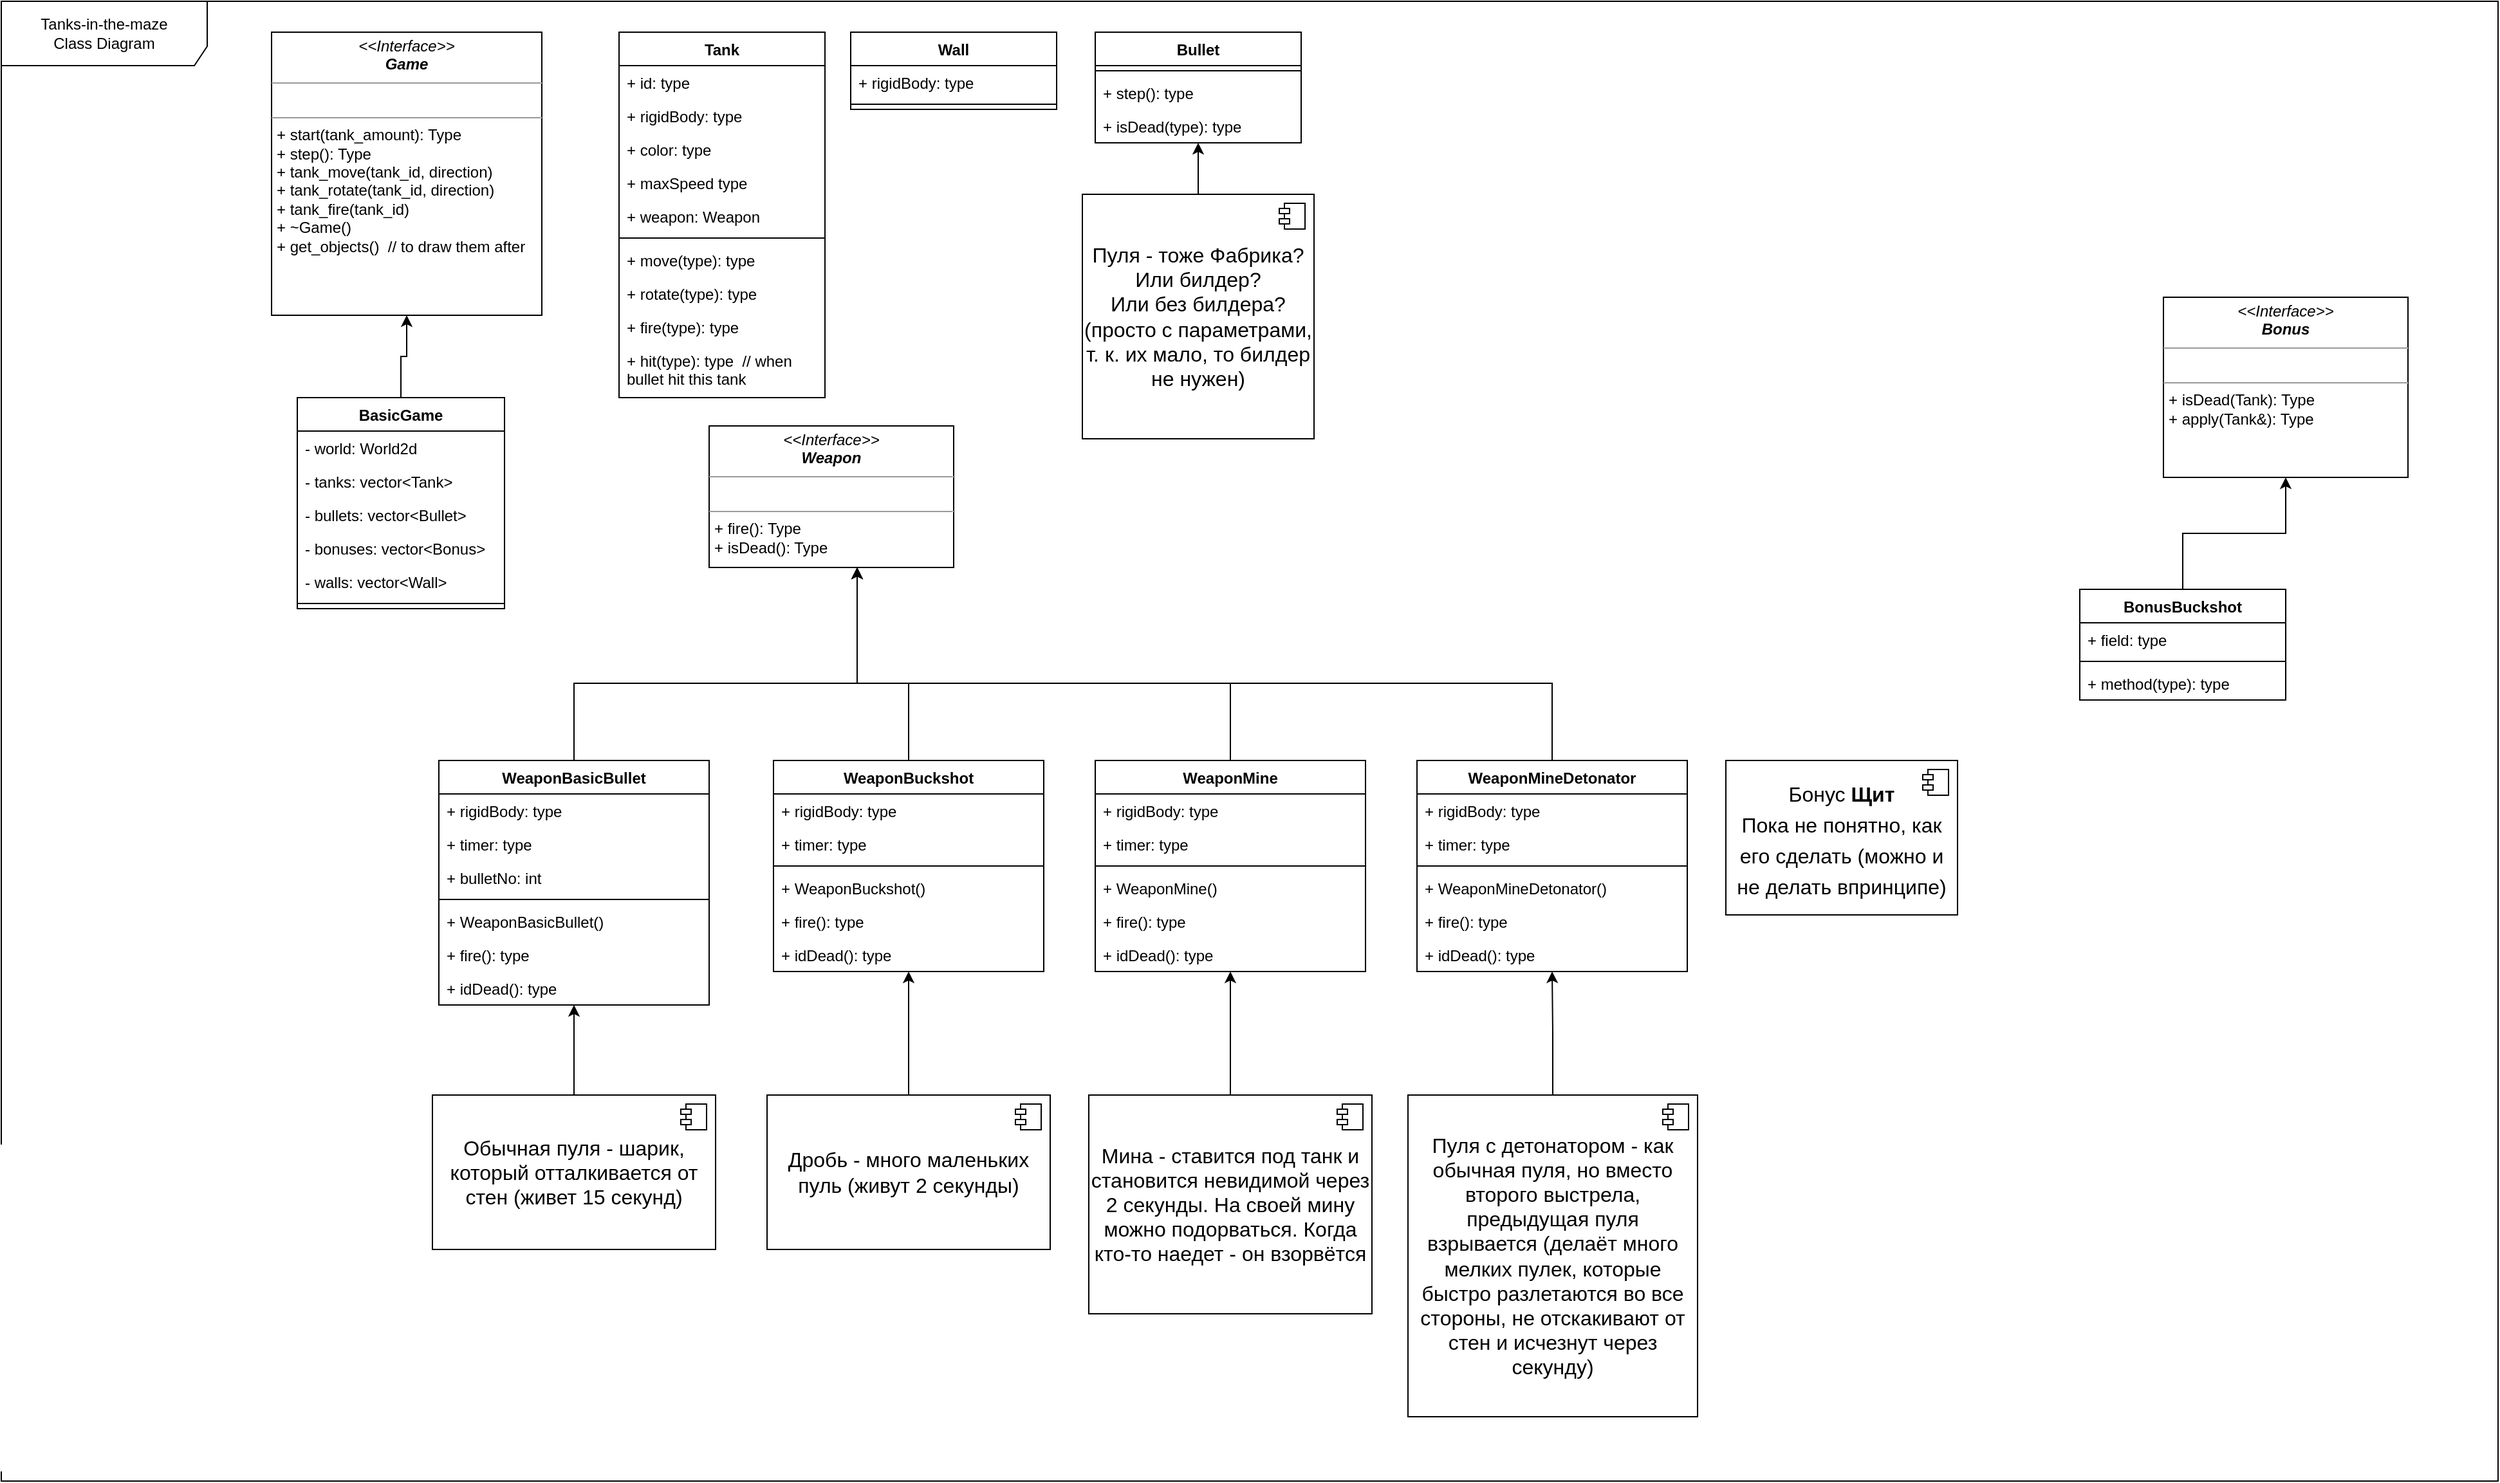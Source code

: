 <mxfile version="12.3.2" type="device" pages="3"><diagram id="1J9hhFjoJit7JN7r4Mlr" name="Definitinon"><mxGraphModel dx="2200" dy="816" grid="1" gridSize="10" guides="1" tooltips="1" connect="1" arrows="1" fold="1" page="1" pageScale="1" pageWidth="850" pageHeight="1100" math="0" shadow="0"><root><mxCell id="0"/><mxCell id="1" parent="0"/><mxCell id="RIbfncXl71I--QdeX6Fr-1" value="Tanks-in-the-maze&lt;br&gt;Class Diagram" style="shape=umlFrame;whiteSpace=wrap;html=1;width=160;height=50;" parent="1" vertex="1"><mxGeometry x="-10" y="50" width="1940" height="1150" as="geometry"/></mxCell><mxCell id="RIbfncXl71I--QdeX6Fr-8" style="edgeStyle=orthogonalEdgeStyle;rounded=0;orthogonalLoop=1;jettySize=auto;html=1;" parent="1" source="RIbfncXl71I--QdeX6Fr-3" target="RIbfncXl71I--QdeX6Fr-7" edge="1"><mxGeometry relative="1" as="geometry"/></mxCell><mxCell id="RIbfncXl71I--QdeX6Fr-3" value="BasicGame" style="swimlane;fontStyle=1;align=center;verticalAlign=top;childLayout=stackLayout;horizontal=1;startSize=26;horizontalStack=0;resizeParent=1;resizeParentMax=0;resizeLast=0;collapsible=1;marginBottom=0;" parent="1" vertex="1"><mxGeometry x="220" y="358" width="161" height="164" as="geometry"/></mxCell><mxCell id="RIbfncXl71I--QdeX6Fr-4" value="- world: World2d" style="text;strokeColor=none;fillColor=none;align=left;verticalAlign=top;spacingLeft=4;spacingRight=4;overflow=hidden;rotatable=0;points=[[0,0.5],[1,0.5]];portConstraint=eastwest;" parent="RIbfncXl71I--QdeX6Fr-3" vertex="1"><mxGeometry y="26" width="161" height="26" as="geometry"/></mxCell><mxCell id="RIbfncXl71I--QdeX6Fr-20" value="- tanks: vector&lt;Tank&gt;" style="text;strokeColor=none;fillColor=none;align=left;verticalAlign=top;spacingLeft=4;spacingRight=4;overflow=hidden;rotatable=0;points=[[0,0.5],[1,0.5]];portConstraint=eastwest;" parent="RIbfncXl71I--QdeX6Fr-3" vertex="1"><mxGeometry y="52" width="161" height="26" as="geometry"/></mxCell><mxCell id="RIbfncXl71I--QdeX6Fr-21" value="- bullets: vector&lt;Bullet&gt;" style="text;strokeColor=none;fillColor=none;align=left;verticalAlign=top;spacingLeft=4;spacingRight=4;overflow=hidden;rotatable=0;points=[[0,0.5],[1,0.5]];portConstraint=eastwest;" parent="RIbfncXl71I--QdeX6Fr-3" vertex="1"><mxGeometry y="78" width="161" height="26" as="geometry"/></mxCell><mxCell id="RIbfncXl71I--QdeX6Fr-22" value="- bonuses: vector&lt;Bonus&gt;" style="text;strokeColor=none;fillColor=none;align=left;verticalAlign=top;spacingLeft=4;spacingRight=4;overflow=hidden;rotatable=0;points=[[0,0.5],[1,0.5]];portConstraint=eastwest;" parent="RIbfncXl71I--QdeX6Fr-3" vertex="1"><mxGeometry y="104" width="161" height="26" as="geometry"/></mxCell><mxCell id="RIbfncXl71I--QdeX6Fr-24" value="- walls: vector&lt;Wall&gt;" style="text;strokeColor=none;fillColor=none;align=left;verticalAlign=top;spacingLeft=4;spacingRight=4;overflow=hidden;rotatable=0;points=[[0,0.5],[1,0.5]];portConstraint=eastwest;" parent="RIbfncXl71I--QdeX6Fr-3" vertex="1"><mxGeometry y="130" width="161" height="26" as="geometry"/></mxCell><mxCell id="RIbfncXl71I--QdeX6Fr-5" value="" style="line;strokeWidth=1;fillColor=none;align=left;verticalAlign=middle;spacingTop=-1;spacingLeft=3;spacingRight=3;rotatable=0;labelPosition=right;points=[];portConstraint=eastwest;" parent="RIbfncXl71I--QdeX6Fr-3" vertex="1"><mxGeometry y="156" width="161" height="8" as="geometry"/></mxCell><mxCell id="RIbfncXl71I--QdeX6Fr-7" value="&lt;p style=&quot;margin: 0px ; margin-top: 4px ; text-align: center&quot;&gt;&lt;i&gt;&amp;lt;&amp;lt;Interface&amp;gt;&amp;gt;&lt;/i&gt;&lt;br&gt;&lt;b&gt;&lt;i&gt;Game&lt;/i&gt;&lt;/b&gt;&lt;/p&gt;&lt;hr size=&quot;1&quot;&gt;&lt;p style=&quot;margin: 0px ; margin-left: 4px&quot;&gt;&lt;br&gt;&lt;/p&gt;&lt;hr size=&quot;1&quot;&gt;&lt;p style=&quot;margin: 0px ; margin-left: 4px&quot;&gt;+ start(tank_amount): Type&lt;br&gt;+ step(): Type&lt;/p&gt;&lt;p style=&quot;margin: 0px ; margin-left: 4px&quot;&gt;+ tank_move(tank_id, direction)&lt;br&gt;+ tank_rotate(tank_id, direction)&lt;br&gt;+ tank_fire(tank_id)&lt;br&gt;+ ~Game()&lt;br&gt;+ get_objects()&amp;nbsp; // to draw them after&lt;/p&gt;" style="verticalAlign=top;align=left;overflow=fill;fontSize=12;fontFamily=Helvetica;html=1;" parent="1" vertex="1"><mxGeometry x="200" y="74" width="210" height="220" as="geometry"/></mxCell><mxCell id="RIbfncXl71I--QdeX6Fr-26" value="Tank" style="swimlane;fontStyle=1;align=center;verticalAlign=top;childLayout=stackLayout;horizontal=1;startSize=26;horizontalStack=0;resizeParent=1;resizeParentMax=0;resizeLast=0;collapsible=1;marginBottom=0;" parent="1" vertex="1"><mxGeometry x="470" y="74" width="160" height="284" as="geometry"/></mxCell><mxCell id="RIbfncXl71I--QdeX6Fr-27" value="+ id: type" style="text;strokeColor=none;fillColor=none;align=left;verticalAlign=top;spacingLeft=4;spacingRight=4;overflow=hidden;rotatable=0;points=[[0,0.5],[1,0.5]];portConstraint=eastwest;" parent="RIbfncXl71I--QdeX6Fr-26" vertex="1"><mxGeometry y="26" width="160" height="26" as="geometry"/></mxCell><mxCell id="RIbfncXl71I--QdeX6Fr-30" value="+ rigidBody: type" style="text;strokeColor=none;fillColor=none;align=left;verticalAlign=top;spacingLeft=4;spacingRight=4;overflow=hidden;rotatable=0;points=[[0,0.5],[1,0.5]];portConstraint=eastwest;" parent="RIbfncXl71I--QdeX6Fr-26" vertex="1"><mxGeometry y="52" width="160" height="26" as="geometry"/></mxCell><mxCell id="RIbfncXl71I--QdeX6Fr-31" value="+ color: type" style="text;strokeColor=none;fillColor=none;align=left;verticalAlign=top;spacingLeft=4;spacingRight=4;overflow=hidden;rotatable=0;points=[[0,0.5],[1,0.5]];portConstraint=eastwest;" parent="RIbfncXl71I--QdeX6Fr-26" vertex="1"><mxGeometry y="78" width="160" height="26" as="geometry"/></mxCell><mxCell id="RIbfncXl71I--QdeX6Fr-32" value="+ maxSpeed type" style="text;strokeColor=none;fillColor=none;align=left;verticalAlign=top;spacingLeft=4;spacingRight=4;overflow=hidden;rotatable=0;points=[[0,0.5],[1,0.5]];portConstraint=eastwest;" parent="RIbfncXl71I--QdeX6Fr-26" vertex="1"><mxGeometry y="104" width="160" height="26" as="geometry"/></mxCell><mxCell id="RIbfncXl71I--QdeX6Fr-33" value="+ weapon: Weapon" style="text;strokeColor=none;fillColor=none;align=left;verticalAlign=top;spacingLeft=4;spacingRight=4;overflow=hidden;rotatable=0;points=[[0,0.5],[1,0.5]];portConstraint=eastwest;" parent="RIbfncXl71I--QdeX6Fr-26" vertex="1"><mxGeometry y="130" width="160" height="26" as="geometry"/></mxCell><mxCell id="RIbfncXl71I--QdeX6Fr-28" value="" style="line;strokeWidth=1;fillColor=none;align=left;verticalAlign=middle;spacingTop=-1;spacingLeft=3;spacingRight=3;rotatable=0;labelPosition=right;points=[];portConstraint=eastwest;" parent="RIbfncXl71I--QdeX6Fr-26" vertex="1"><mxGeometry y="156" width="160" height="8" as="geometry"/></mxCell><mxCell id="RIbfncXl71I--QdeX6Fr-29" value="+ move(type): type" style="text;strokeColor=none;fillColor=none;align=left;verticalAlign=top;spacingLeft=4;spacingRight=4;overflow=hidden;rotatable=0;points=[[0,0.5],[1,0.5]];portConstraint=eastwest;" parent="RIbfncXl71I--QdeX6Fr-26" vertex="1"><mxGeometry y="164" width="160" height="26" as="geometry"/></mxCell><mxCell id="RIbfncXl71I--QdeX6Fr-35" value="+ rotate(type): type" style="text;strokeColor=none;fillColor=none;align=left;verticalAlign=top;spacingLeft=4;spacingRight=4;overflow=hidden;rotatable=0;points=[[0,0.5],[1,0.5]];portConstraint=eastwest;" parent="RIbfncXl71I--QdeX6Fr-26" vertex="1"><mxGeometry y="190" width="160" height="26" as="geometry"/></mxCell><mxCell id="RIbfncXl71I--QdeX6Fr-36" value="+ fire(type): type" style="text;strokeColor=none;fillColor=none;align=left;verticalAlign=top;spacingLeft=4;spacingRight=4;overflow=hidden;rotatable=0;points=[[0,0.5],[1,0.5]];portConstraint=eastwest;" parent="RIbfncXl71I--QdeX6Fr-26" vertex="1"><mxGeometry y="216" width="160" height="26" as="geometry"/></mxCell><mxCell id="RIbfncXl71I--QdeX6Fr-38" value="+ hit(type): type  // when bullet hit this tank" style="text;strokeColor=none;fillColor=none;align=left;verticalAlign=top;spacingLeft=4;spacingRight=4;overflow=hidden;rotatable=0;points=[[0,0.5],[1,0.5]];portConstraint=eastwest;whiteSpace=wrap;" parent="RIbfncXl71I--QdeX6Fr-26" vertex="1"><mxGeometry y="242" width="160" height="42" as="geometry"/></mxCell><mxCell id="RIbfncXl71I--QdeX6Fr-43" value="Wall" style="swimlane;fontStyle=1;align=center;verticalAlign=top;childLayout=stackLayout;horizontal=1;startSize=26;horizontalStack=0;resizeParent=1;resizeParentMax=0;resizeLast=0;collapsible=1;marginBottom=0;" parent="1" vertex="1"><mxGeometry x="650" y="74" width="160" height="60" as="geometry"/></mxCell><mxCell id="RIbfncXl71I--QdeX6Fr-44" value="+ rigidBody: type" style="text;strokeColor=none;fillColor=none;align=left;verticalAlign=top;spacingLeft=4;spacingRight=4;overflow=hidden;rotatable=0;points=[[0,0.5],[1,0.5]];portConstraint=eastwest;" parent="RIbfncXl71I--QdeX6Fr-43" vertex="1"><mxGeometry y="26" width="160" height="26" as="geometry"/></mxCell><mxCell id="RIbfncXl71I--QdeX6Fr-45" value="" style="line;strokeWidth=1;fillColor=none;align=left;verticalAlign=middle;spacingTop=-1;spacingLeft=3;spacingRight=3;rotatable=0;labelPosition=right;points=[];portConstraint=eastwest;" parent="RIbfncXl71I--QdeX6Fr-43" vertex="1"><mxGeometry y="52" width="160" height="8" as="geometry"/></mxCell><mxCell id="RIbfncXl71I--QdeX6Fr-47" value="Bullet" style="swimlane;fontStyle=1;align=center;verticalAlign=top;childLayout=stackLayout;horizontal=1;startSize=26;horizontalStack=0;resizeParent=1;resizeParentMax=0;resizeLast=0;collapsible=1;marginBottom=0;" parent="1" vertex="1"><mxGeometry x="840" y="74" width="160" height="86" as="geometry"/></mxCell><mxCell id="RIbfncXl71I--QdeX6Fr-49" value="" style="line;strokeWidth=1;fillColor=none;align=left;verticalAlign=middle;spacingTop=-1;spacingLeft=3;spacingRight=3;rotatable=0;labelPosition=right;points=[];portConstraint=eastwest;" parent="RIbfncXl71I--QdeX6Fr-47" vertex="1"><mxGeometry y="26" width="160" height="8" as="geometry"/></mxCell><mxCell id="RIbfncXl71I--QdeX6Fr-50" value="+ step(): type" style="text;strokeColor=none;fillColor=none;align=left;verticalAlign=top;spacingLeft=4;spacingRight=4;overflow=hidden;rotatable=0;points=[[0,0.5],[1,0.5]];portConstraint=eastwest;" parent="RIbfncXl71I--QdeX6Fr-47" vertex="1"><mxGeometry y="34" width="160" height="26" as="geometry"/></mxCell><mxCell id="rfQ2F2e_7uLyskWOYcTK-36" value="+ isDead(type): type" style="text;strokeColor=none;fillColor=none;align=left;verticalAlign=top;spacingLeft=4;spacingRight=4;overflow=hidden;rotatable=0;points=[[0,0.5],[1,0.5]];portConstraint=eastwest;" parent="RIbfncXl71I--QdeX6Fr-47" vertex="1"><mxGeometry y="60" width="160" height="26" as="geometry"/></mxCell><mxCell id="RIbfncXl71I--QdeX6Fr-51" value="&lt;p style=&quot;margin: 0px ; margin-top: 4px ; text-align: center&quot;&gt;&lt;i&gt;&amp;lt;&amp;lt;Interface&amp;gt;&amp;gt;&lt;/i&gt;&lt;br&gt;&lt;b&gt;&lt;i&gt;Weapon&lt;/i&gt;&lt;/b&gt;&lt;/p&gt;&lt;hr size=&quot;1&quot;&gt;&lt;p style=&quot;margin: 0px ; margin-left: 4px&quot;&gt;&lt;br&gt;&lt;/p&gt;&lt;hr size=&quot;1&quot;&gt;&lt;p style=&quot;margin: 0px ; margin-left: 4px&quot;&gt;+ fire(): Type&lt;br&gt;+ isDead(): Type&lt;br&gt;&lt;br&gt;&lt;/p&gt;" style="verticalAlign=top;align=left;overflow=fill;fontSize=12;fontFamily=Helvetica;html=1;" parent="1" vertex="1"><mxGeometry x="540" y="380" width="190" height="110" as="geometry"/></mxCell><mxCell id="RIbfncXl71I--QdeX6Fr-56" style="edgeStyle=orthogonalEdgeStyle;rounded=0;orthogonalLoop=1;jettySize=auto;html=1;" parent="1" source="RIbfncXl71I--QdeX6Fr-52" target="RIbfncXl71I--QdeX6Fr-51" edge="1"><mxGeometry relative="1" as="geometry"><Array as="points"><mxPoint x="435" y="580"/><mxPoint x="655" y="580"/></Array></mxGeometry></mxCell><mxCell id="RIbfncXl71I--QdeX6Fr-52" value="WeaponBasicBullet" style="swimlane;fontStyle=1;align=center;verticalAlign=top;childLayout=stackLayout;horizontal=1;startSize=26;horizontalStack=0;resizeParent=1;resizeParentMax=0;resizeLast=0;collapsible=1;marginBottom=0;" parent="1" vertex="1"><mxGeometry x="330" y="640" width="210" height="190" as="geometry"><mxRectangle x="330" y="640" width="140" height="26" as="alternateBounds"/></mxGeometry></mxCell><mxCell id="RIbfncXl71I--QdeX6Fr-53" value="+ rigidBody: type" style="text;strokeColor=none;fillColor=none;align=left;verticalAlign=top;spacingLeft=4;spacingRight=4;overflow=hidden;rotatable=0;points=[[0,0.5],[1,0.5]];portConstraint=eastwest;" parent="RIbfncXl71I--QdeX6Fr-52" vertex="1"><mxGeometry y="26" width="210" height="26" as="geometry"/></mxCell><mxCell id="RIbfncXl71I--QdeX6Fr-58" value="+ timer: type" style="text;strokeColor=none;fillColor=none;align=left;verticalAlign=top;spacingLeft=4;spacingRight=4;overflow=hidden;rotatable=0;points=[[0,0.5],[1,0.5]];portConstraint=eastwest;" parent="RIbfncXl71I--QdeX6Fr-52" vertex="1"><mxGeometry y="52" width="210" height="26" as="geometry"/></mxCell><mxCell id="rfQ2F2e_7uLyskWOYcTK-35" value="+ bulletNo: int" style="text;strokeColor=none;fillColor=none;align=left;verticalAlign=top;spacingLeft=4;spacingRight=4;overflow=hidden;rotatable=0;points=[[0,0.5],[1,0.5]];portConstraint=eastwest;" parent="RIbfncXl71I--QdeX6Fr-52" vertex="1"><mxGeometry y="78" width="210" height="26" as="geometry"/></mxCell><mxCell id="RIbfncXl71I--QdeX6Fr-54" value="" style="line;strokeWidth=1;fillColor=none;align=left;verticalAlign=middle;spacingTop=-1;spacingLeft=3;spacingRight=3;rotatable=0;labelPosition=right;points=[];portConstraint=eastwest;" parent="RIbfncXl71I--QdeX6Fr-52" vertex="1"><mxGeometry y="104" width="210" height="8" as="geometry"/></mxCell><mxCell id="RIbfncXl71I--QdeX6Fr-55" value="+ WeaponBasicBullet()" style="text;strokeColor=none;fillColor=none;align=left;verticalAlign=top;spacingLeft=4;spacingRight=4;overflow=hidden;rotatable=0;points=[[0,0.5],[1,0.5]];portConstraint=eastwest;" parent="RIbfncXl71I--QdeX6Fr-52" vertex="1"><mxGeometry y="112" width="210" height="26" as="geometry"/></mxCell><mxCell id="RIbfncXl71I--QdeX6Fr-59" value="+ fire(): type" style="text;strokeColor=none;fillColor=none;align=left;verticalAlign=top;spacingLeft=4;spacingRight=4;overflow=hidden;rotatable=0;points=[[0,0.5],[1,0.5]];portConstraint=eastwest;" parent="RIbfncXl71I--QdeX6Fr-52" vertex="1"><mxGeometry y="138" width="210" height="26" as="geometry"/></mxCell><mxCell id="RIbfncXl71I--QdeX6Fr-57" value="+ idDead(): type" style="text;strokeColor=none;fillColor=none;align=left;verticalAlign=top;spacingLeft=4;spacingRight=4;overflow=hidden;rotatable=0;points=[[0,0.5],[1,0.5]];portConstraint=eastwest;" parent="RIbfncXl71I--QdeX6Fr-52" vertex="1"><mxGeometry y="164" width="210" height="26" as="geometry"/></mxCell><mxCell id="rfQ2F2e_7uLyskWOYcTK-31" style="edgeStyle=orthogonalEdgeStyle;rounded=0;orthogonalLoop=1;jettySize=auto;html=1;entryX=0.5;entryY=1;entryDx=0;entryDy=0;" parent="1" source="rfQ2F2e_7uLyskWOYcTK-1" target="rfQ2F2e_7uLyskWOYcTK-5" edge="1"><mxGeometry relative="1" as="geometry"/></mxCell><mxCell id="rfQ2F2e_7uLyskWOYcTK-1" value="BonusBuckshot" style="swimlane;fontStyle=1;align=center;verticalAlign=top;childLayout=stackLayout;horizontal=1;startSize=26;horizontalStack=0;resizeParent=1;resizeParentMax=0;resizeLast=0;collapsible=1;marginBottom=0;" parent="1" vertex="1"><mxGeometry x="1605" y="507" width="160" height="86" as="geometry"/></mxCell><mxCell id="rfQ2F2e_7uLyskWOYcTK-2" value="+ field: type" style="text;strokeColor=none;fillColor=none;align=left;verticalAlign=top;spacingLeft=4;spacingRight=4;overflow=hidden;rotatable=0;points=[[0,0.5],[1,0.5]];portConstraint=eastwest;" parent="rfQ2F2e_7uLyskWOYcTK-1" vertex="1"><mxGeometry y="26" width="160" height="26" as="geometry"/></mxCell><mxCell id="rfQ2F2e_7uLyskWOYcTK-3" value="" style="line;strokeWidth=1;fillColor=none;align=left;verticalAlign=middle;spacingTop=-1;spacingLeft=3;spacingRight=3;rotatable=0;labelPosition=right;points=[];portConstraint=eastwest;" parent="rfQ2F2e_7uLyskWOYcTK-1" vertex="1"><mxGeometry y="52" width="160" height="8" as="geometry"/></mxCell><mxCell id="rfQ2F2e_7uLyskWOYcTK-4" value="+ method(type): type" style="text;strokeColor=none;fillColor=none;align=left;verticalAlign=top;spacingLeft=4;spacingRight=4;overflow=hidden;rotatable=0;points=[[0,0.5],[1,0.5]];portConstraint=eastwest;" parent="rfQ2F2e_7uLyskWOYcTK-1" vertex="1"><mxGeometry y="60" width="160" height="26" as="geometry"/></mxCell><mxCell id="rfQ2F2e_7uLyskWOYcTK-5" value="&lt;p style=&quot;margin: 0px ; margin-top: 4px ; text-align: center&quot;&gt;&lt;i&gt;&amp;lt;&amp;lt;Interface&amp;gt;&amp;gt;&lt;/i&gt;&lt;br&gt;&lt;b&gt;&lt;i&gt;Bonus&lt;/i&gt;&lt;/b&gt;&lt;/p&gt;&lt;hr size=&quot;1&quot;&gt;&lt;p style=&quot;margin: 0px ; margin-left: 4px&quot;&gt;&lt;br&gt;&lt;/p&gt;&lt;hr size=&quot;1&quot;&gt;&lt;p style=&quot;margin: 0px ; margin-left: 4px&quot;&gt;+ isDead(Tank): Type&lt;br&gt;+ apply(Tank&amp;amp;): Type&lt;/p&gt;" style="verticalAlign=top;align=left;overflow=fill;fontSize=12;fontFamily=Helvetica;html=1;" parent="1" vertex="1"><mxGeometry x="1670" y="280" width="190" height="140" as="geometry"/></mxCell><mxCell id="rfQ2F2e_7uLyskWOYcTK-14" style="edgeStyle=orthogonalEdgeStyle;rounded=0;orthogonalLoop=1;jettySize=auto;html=1;" parent="1" source="rfQ2F2e_7uLyskWOYcTK-7" target="RIbfncXl71I--QdeX6Fr-51" edge="1"><mxGeometry relative="1" as="geometry"><Array as="points"><mxPoint x="695" y="580"/><mxPoint x="655" y="580"/></Array></mxGeometry></mxCell><mxCell id="rfQ2F2e_7uLyskWOYcTK-7" value="WeaponBuckshot" style="swimlane;fontStyle=1;align=center;verticalAlign=top;childLayout=stackLayout;horizontal=1;startSize=26;horizontalStack=0;resizeParent=1;resizeParentMax=0;resizeLast=0;collapsible=1;marginBottom=0;" parent="1" vertex="1"><mxGeometry x="590" y="640" width="210" height="164" as="geometry"/></mxCell><mxCell id="rfQ2F2e_7uLyskWOYcTK-8" value="+ rigidBody: type" style="text;strokeColor=none;fillColor=none;align=left;verticalAlign=top;spacingLeft=4;spacingRight=4;overflow=hidden;rotatable=0;points=[[0,0.5],[1,0.5]];portConstraint=eastwest;" parent="rfQ2F2e_7uLyskWOYcTK-7" vertex="1"><mxGeometry y="26" width="210" height="26" as="geometry"/></mxCell><mxCell id="rfQ2F2e_7uLyskWOYcTK-9" value="+ timer: type" style="text;strokeColor=none;fillColor=none;align=left;verticalAlign=top;spacingLeft=4;spacingRight=4;overflow=hidden;rotatable=0;points=[[0,0.5],[1,0.5]];portConstraint=eastwest;" parent="rfQ2F2e_7uLyskWOYcTK-7" vertex="1"><mxGeometry y="52" width="210" height="26" as="geometry"/></mxCell><mxCell id="rfQ2F2e_7uLyskWOYcTK-10" value="" style="line;strokeWidth=1;fillColor=none;align=left;verticalAlign=middle;spacingTop=-1;spacingLeft=3;spacingRight=3;rotatable=0;labelPosition=right;points=[];portConstraint=eastwest;" parent="rfQ2F2e_7uLyskWOYcTK-7" vertex="1"><mxGeometry y="78" width="210" height="8" as="geometry"/></mxCell><mxCell id="rfQ2F2e_7uLyskWOYcTK-11" value="+ WeaponBuckshot()" style="text;strokeColor=none;fillColor=none;align=left;verticalAlign=top;spacingLeft=4;spacingRight=4;overflow=hidden;rotatable=0;points=[[0,0.5],[1,0.5]];portConstraint=eastwest;" parent="rfQ2F2e_7uLyskWOYcTK-7" vertex="1"><mxGeometry y="86" width="210" height="26" as="geometry"/></mxCell><mxCell id="rfQ2F2e_7uLyskWOYcTK-12" value="+ fire(): type" style="text;strokeColor=none;fillColor=none;align=left;verticalAlign=top;spacingLeft=4;spacingRight=4;overflow=hidden;rotatable=0;points=[[0,0.5],[1,0.5]];portConstraint=eastwest;" parent="rfQ2F2e_7uLyskWOYcTK-7" vertex="1"><mxGeometry y="112" width="210" height="26" as="geometry"/></mxCell><mxCell id="rfQ2F2e_7uLyskWOYcTK-13" value="+ idDead(): type" style="text;strokeColor=none;fillColor=none;align=left;verticalAlign=top;spacingLeft=4;spacingRight=4;overflow=hidden;rotatable=0;points=[[0,0.5],[1,0.5]];portConstraint=eastwest;" parent="rfQ2F2e_7uLyskWOYcTK-7" vertex="1"><mxGeometry y="138" width="210" height="26" as="geometry"/></mxCell><mxCell id="rfQ2F2e_7uLyskWOYcTK-33" style="edgeStyle=orthogonalEdgeStyle;rounded=0;orthogonalLoop=1;jettySize=auto;html=1;" parent="1" source="rfQ2F2e_7uLyskWOYcTK-15" target="RIbfncXl71I--QdeX6Fr-51" edge="1"><mxGeometry relative="1" as="geometry"><Array as="points"><mxPoint x="945" y="580"/><mxPoint x="655" y="580"/></Array></mxGeometry></mxCell><mxCell id="rfQ2F2e_7uLyskWOYcTK-15" value="WeaponMine" style="swimlane;fontStyle=1;align=center;verticalAlign=top;childLayout=stackLayout;horizontal=1;startSize=26;horizontalStack=0;resizeParent=1;resizeParentMax=0;resizeLast=0;collapsible=1;marginBottom=0;" parent="1" vertex="1"><mxGeometry x="840" y="640" width="210" height="164" as="geometry"/></mxCell><mxCell id="rfQ2F2e_7uLyskWOYcTK-16" value="+ rigidBody: type" style="text;strokeColor=none;fillColor=none;align=left;verticalAlign=top;spacingLeft=4;spacingRight=4;overflow=hidden;rotatable=0;points=[[0,0.5],[1,0.5]];portConstraint=eastwest;" parent="rfQ2F2e_7uLyskWOYcTK-15" vertex="1"><mxGeometry y="26" width="210" height="26" as="geometry"/></mxCell><mxCell id="rfQ2F2e_7uLyskWOYcTK-17" value="+ timer: type" style="text;strokeColor=none;fillColor=none;align=left;verticalAlign=top;spacingLeft=4;spacingRight=4;overflow=hidden;rotatable=0;points=[[0,0.5],[1,0.5]];portConstraint=eastwest;" parent="rfQ2F2e_7uLyskWOYcTK-15" vertex="1"><mxGeometry y="52" width="210" height="26" as="geometry"/></mxCell><mxCell id="rfQ2F2e_7uLyskWOYcTK-18" value="" style="line;strokeWidth=1;fillColor=none;align=left;verticalAlign=middle;spacingTop=-1;spacingLeft=3;spacingRight=3;rotatable=0;labelPosition=right;points=[];portConstraint=eastwest;" parent="rfQ2F2e_7uLyskWOYcTK-15" vertex="1"><mxGeometry y="78" width="210" height="8" as="geometry"/></mxCell><mxCell id="rfQ2F2e_7uLyskWOYcTK-19" value="+ WeaponMine()" style="text;strokeColor=none;fillColor=none;align=left;verticalAlign=top;spacingLeft=4;spacingRight=4;overflow=hidden;rotatable=0;points=[[0,0.5],[1,0.5]];portConstraint=eastwest;" parent="rfQ2F2e_7uLyskWOYcTK-15" vertex="1"><mxGeometry y="86" width="210" height="26" as="geometry"/></mxCell><mxCell id="rfQ2F2e_7uLyskWOYcTK-20" value="+ fire(): type" style="text;strokeColor=none;fillColor=none;align=left;verticalAlign=top;spacingLeft=4;spacingRight=4;overflow=hidden;rotatable=0;points=[[0,0.5],[1,0.5]];portConstraint=eastwest;" parent="rfQ2F2e_7uLyskWOYcTK-15" vertex="1"><mxGeometry y="112" width="210" height="26" as="geometry"/></mxCell><mxCell id="rfQ2F2e_7uLyskWOYcTK-21" value="+ idDead(): type" style="text;strokeColor=none;fillColor=none;align=left;verticalAlign=top;spacingLeft=4;spacingRight=4;overflow=hidden;rotatable=0;points=[[0,0.5],[1,0.5]];portConstraint=eastwest;" parent="rfQ2F2e_7uLyskWOYcTK-15" vertex="1"><mxGeometry y="138" width="210" height="26" as="geometry"/></mxCell><mxCell id="rfQ2F2e_7uLyskWOYcTK-32" style="edgeStyle=orthogonalEdgeStyle;rounded=0;orthogonalLoop=1;jettySize=auto;html=1;" parent="1" source="rfQ2F2e_7uLyskWOYcTK-23" target="RIbfncXl71I--QdeX6Fr-51" edge="1"><mxGeometry relative="1" as="geometry"><Array as="points"><mxPoint x="1195" y="580"/><mxPoint x="655" y="580"/></Array></mxGeometry></mxCell><mxCell id="rfQ2F2e_7uLyskWOYcTK-23" value="WeaponMineDetonator" style="swimlane;fontStyle=1;align=center;verticalAlign=top;childLayout=stackLayout;horizontal=1;startSize=26;horizontalStack=0;resizeParent=1;resizeParentMax=0;resizeLast=0;collapsible=1;marginBottom=0;" parent="1" vertex="1"><mxGeometry x="1090" y="640" width="210" height="164" as="geometry"/></mxCell><mxCell id="rfQ2F2e_7uLyskWOYcTK-24" value="+ rigidBody: type" style="text;strokeColor=none;fillColor=none;align=left;verticalAlign=top;spacingLeft=4;spacingRight=4;overflow=hidden;rotatable=0;points=[[0,0.5],[1,0.5]];portConstraint=eastwest;" parent="rfQ2F2e_7uLyskWOYcTK-23" vertex="1"><mxGeometry y="26" width="210" height="26" as="geometry"/></mxCell><mxCell id="rfQ2F2e_7uLyskWOYcTK-25" value="+ timer: type" style="text;strokeColor=none;fillColor=none;align=left;verticalAlign=top;spacingLeft=4;spacingRight=4;overflow=hidden;rotatable=0;points=[[0,0.5],[1,0.5]];portConstraint=eastwest;" parent="rfQ2F2e_7uLyskWOYcTK-23" vertex="1"><mxGeometry y="52" width="210" height="26" as="geometry"/></mxCell><mxCell id="rfQ2F2e_7uLyskWOYcTK-26" value="" style="line;strokeWidth=1;fillColor=none;align=left;verticalAlign=middle;spacingTop=-1;spacingLeft=3;spacingRight=3;rotatable=0;labelPosition=right;points=[];portConstraint=eastwest;" parent="rfQ2F2e_7uLyskWOYcTK-23" vertex="1"><mxGeometry y="78" width="210" height="8" as="geometry"/></mxCell><mxCell id="rfQ2F2e_7uLyskWOYcTK-27" value="+ WeaponMineDetonator()" style="text;strokeColor=none;fillColor=none;align=left;verticalAlign=top;spacingLeft=4;spacingRight=4;overflow=hidden;rotatable=0;points=[[0,0.5],[1,0.5]];portConstraint=eastwest;" parent="rfQ2F2e_7uLyskWOYcTK-23" vertex="1"><mxGeometry y="86" width="210" height="26" as="geometry"/></mxCell><mxCell id="rfQ2F2e_7uLyskWOYcTK-28" value="+ fire(): type" style="text;strokeColor=none;fillColor=none;align=left;verticalAlign=top;spacingLeft=4;spacingRight=4;overflow=hidden;rotatable=0;points=[[0,0.5],[1,0.5]];portConstraint=eastwest;" parent="rfQ2F2e_7uLyskWOYcTK-23" vertex="1"><mxGeometry y="112" width="210" height="26" as="geometry"/></mxCell><mxCell id="rfQ2F2e_7uLyskWOYcTK-29" value="+ idDead(): type" style="text;strokeColor=none;fillColor=none;align=left;verticalAlign=top;spacingLeft=4;spacingRight=4;overflow=hidden;rotatable=0;points=[[0,0.5],[1,0.5]];portConstraint=eastwest;" parent="rfQ2F2e_7uLyskWOYcTK-23" vertex="1"><mxGeometry y="138" width="210" height="26" as="geometry"/></mxCell><mxCell id="mldJydkA2tp1Aq7HyhJM-4" style="edgeStyle=orthogonalEdgeStyle;rounded=0;orthogonalLoop=1;jettySize=auto;html=1;fontSize=20;" parent="1" source="mldJydkA2tp1Aq7HyhJM-1" target="RIbfncXl71I--QdeX6Fr-52" edge="1"><mxGeometry relative="1" as="geometry"/></mxCell><mxCell id="mldJydkA2tp1Aq7HyhJM-1" value="Обычная пуля - шарик, который отталкивается от стен (живет 15 секунд)" style="html=1;fontSize=16;whiteSpace=wrap;" parent="1" vertex="1"><mxGeometry x="325" y="900" width="220" height="120" as="geometry"/></mxCell><mxCell id="mldJydkA2tp1Aq7HyhJM-2" value="" style="shape=component;jettyWidth=8;jettyHeight=4;" parent="mldJydkA2tp1Aq7HyhJM-1" vertex="1"><mxGeometry x="1" width="20" height="20" relative="1" as="geometry"><mxPoint x="-27" y="7" as="offset"/></mxGeometry></mxCell><mxCell id="mldJydkA2tp1Aq7HyhJM-7" style="edgeStyle=orthogonalEdgeStyle;rounded=0;orthogonalLoop=1;jettySize=auto;html=1;fontSize=20;" parent="1" source="mldJydkA2tp1Aq7HyhJM-5" target="rfQ2F2e_7uLyskWOYcTK-7" edge="1"><mxGeometry relative="1" as="geometry"/></mxCell><mxCell id="mldJydkA2tp1Aq7HyhJM-5" value="Дробь - много маленьких пуль (живут 2 секунды)" style="html=1;fontSize=16;whiteSpace=wrap;" parent="1" vertex="1"><mxGeometry x="585" y="900" width="220" height="120" as="geometry"/></mxCell><mxCell id="mldJydkA2tp1Aq7HyhJM-6" value="" style="shape=component;jettyWidth=8;jettyHeight=4;" parent="mldJydkA2tp1Aq7HyhJM-5" vertex="1"><mxGeometry x="1" width="20" height="20" relative="1" as="geometry"><mxPoint x="-27" y="7" as="offset"/></mxGeometry></mxCell><mxCell id="mldJydkA2tp1Aq7HyhJM-10" style="edgeStyle=orthogonalEdgeStyle;rounded=0;orthogonalLoop=1;jettySize=auto;html=1;fontSize=16;" parent="1" source="mldJydkA2tp1Aq7HyhJM-8" target="rfQ2F2e_7uLyskWOYcTK-15" edge="1"><mxGeometry relative="1" as="geometry"/></mxCell><mxCell id="mldJydkA2tp1Aq7HyhJM-8" value="Мина - ставится под танк и становится невидимой через 2 секунды. На своей мину можно подорваться. Когда кто-то наедет - он взорвётся" style="html=1;fontSize=16;whiteSpace=wrap;" parent="1" vertex="1"><mxGeometry x="835" y="900" width="220" height="170" as="geometry"/></mxCell><mxCell id="mldJydkA2tp1Aq7HyhJM-9" value="" style="shape=component;jettyWidth=8;jettyHeight=4;" parent="mldJydkA2tp1Aq7HyhJM-8" vertex="1"><mxGeometry x="1" width="20" height="20" relative="1" as="geometry"><mxPoint x="-27" y="7" as="offset"/></mxGeometry></mxCell><mxCell id="mldJydkA2tp1Aq7HyhJM-13" style="edgeStyle=orthogonalEdgeStyle;rounded=0;orthogonalLoop=1;jettySize=auto;html=1;fontSize=16;" parent="1" source="mldJydkA2tp1Aq7HyhJM-11" target="rfQ2F2e_7uLyskWOYcTK-23" edge="1"><mxGeometry relative="1" as="geometry"/></mxCell><mxCell id="mldJydkA2tp1Aq7HyhJM-11" value="Пуля с детонатором - как обычная пуля, но вместо второго выстрела, предыдущая пуля взрывается (делаёт много мелких пулек, которые быстро разлетаются во все стороны, не отскакивают от стен и исчезнут через секунду)" style="html=1;fontSize=16;whiteSpace=wrap;" parent="1" vertex="1"><mxGeometry x="1083" y="900" width="225" height="250" as="geometry"/></mxCell><mxCell id="mldJydkA2tp1Aq7HyhJM-12" value="" style="shape=component;jettyWidth=8;jettyHeight=4;" parent="mldJydkA2tp1Aq7HyhJM-11" vertex="1"><mxGeometry x="1" width="20" height="20" relative="1" as="geometry"><mxPoint x="-27" y="7" as="offset"/></mxGeometry></mxCell><mxCell id="mldJydkA2tp1Aq7HyhJM-16" style="edgeStyle=orthogonalEdgeStyle;rounded=0;orthogonalLoop=1;jettySize=auto;html=1;fontSize=16;" parent="1" source="mldJydkA2tp1Aq7HyhJM-14" target="RIbfncXl71I--QdeX6Fr-47" edge="1"><mxGeometry relative="1" as="geometry"/></mxCell><mxCell id="mldJydkA2tp1Aq7HyhJM-14" value="Пуля - тоже Фабрика?&lt;br&gt;Или билдер?&lt;br&gt;Или без билдера? (просто с параметрами, т. к. их мало, то билдер не нужен)" style="html=1;fontSize=16;whiteSpace=wrap;" parent="1" vertex="1"><mxGeometry x="830" y="200" width="180" height="190" as="geometry"/></mxCell><mxCell id="mldJydkA2tp1Aq7HyhJM-15" value="" style="shape=component;jettyWidth=8;jettyHeight=4;" parent="mldJydkA2tp1Aq7HyhJM-14" vertex="1"><mxGeometry x="1" width="20" height="20" relative="1" as="geometry"><mxPoint x="-27" y="7" as="offset"/></mxGeometry></mxCell><mxCell id="JuoMHHyF9yzf57hyz38Y-1" value="&lt;font style=&quot;font-size: 16px&quot;&gt;Бонус &lt;b&gt;Щит&lt;/b&gt;&lt;br&gt;Пока не понятно, как его сделать (можно и не делать впринципе)&lt;br&gt;&lt;/font&gt;" style="html=1;fontSize=20;whiteSpace=wrap;" parent="1" vertex="1"><mxGeometry x="1330" y="640" width="180" height="120" as="geometry"/></mxCell><mxCell id="JuoMHHyF9yzf57hyz38Y-2" value="" style="shape=component;jettyWidth=8;jettyHeight=4;" parent="JuoMHHyF9yzf57hyz38Y-1" vertex="1"><mxGeometry x="1" width="20" height="20" relative="1" as="geometry"><mxPoint x="-27" y="7" as="offset"/></mxGeometry></mxCell></root></mxGraphModel></diagram><diagram id="sQb-eqS4uZBRN156vETP" name="Relationships"><mxGraphModel dx="1350" dy="816" grid="1" gridSize="10" guides="1" tooltips="1" connect="1" arrows="1" fold="1" page="1" pageScale="1" pageWidth="850" pageHeight="1100" math="0" shadow="0"><root><mxCell id="4izW5UnYUZxCG9OgcxiN-0"/><mxCell id="4izW5UnYUZxCG9OgcxiN-1" parent="4izW5UnYUZxCG9OgcxiN-0"/><mxCell id="4izW5UnYUZxCG9OgcxiN-16" style="edgeStyle=orthogonalEdgeStyle;rounded=0;orthogonalLoop=1;jettySize=auto;html=1;exitX=0.5;exitY=1;exitDx=0;exitDy=0;entryX=0.5;entryY=0;entryDx=0;entryDy=0;fontSize=20;" parent="4izW5UnYUZxCG9OgcxiN-1" source="4izW5UnYUZxCG9OgcxiN-2" target="4izW5UnYUZxCG9OgcxiN-10" edge="1"><mxGeometry relative="1" as="geometry"/></mxCell><mxCell id="4izW5UnYUZxCG9OgcxiN-19" style="edgeStyle=orthogonalEdgeStyle;rounded=0;orthogonalLoop=1;jettySize=auto;html=1;entryX=0.5;entryY=0;entryDx=0;entryDy=0;fontSize=20;" parent="4izW5UnYUZxCG9OgcxiN-1" source="4izW5UnYUZxCG9OgcxiN-2" target="4izW5UnYUZxCG9OgcxiN-3" edge="1"><mxGeometry relative="1" as="geometry"/></mxCell><mxCell id="4izW5UnYUZxCG9OgcxiN-22" style="edgeStyle=orthogonalEdgeStyle;rounded=0;orthogonalLoop=1;jettySize=auto;html=1;entryX=0.5;entryY=0;entryDx=0;entryDy=0;fontSize=20;exitX=0.5;exitY=1;exitDx=0;exitDy=0;" parent="4izW5UnYUZxCG9OgcxiN-1" source="4izW5UnYUZxCG9OgcxiN-2" target="4izW5UnYUZxCG9OgcxiN-7" edge="1"><mxGeometry relative="1" as="geometry"/></mxCell><mxCell id="4izW5UnYUZxCG9OgcxiN-23" style="edgeStyle=orthogonalEdgeStyle;rounded=0;orthogonalLoop=1;jettySize=auto;html=1;entryX=0.5;entryY=0;entryDx=0;entryDy=0;fontSize=20;exitX=0.5;exitY=1;exitDx=0;exitDy=0;" parent="4izW5UnYUZxCG9OgcxiN-1" source="4izW5UnYUZxCG9OgcxiN-2" target="4izW5UnYUZxCG9OgcxiN-5" edge="1"><mxGeometry relative="1" as="geometry"/></mxCell><mxCell id="4izW5UnYUZxCG9OgcxiN-2" value="Game" style="html=1;fontSize=20;" parent="4izW5UnYUZxCG9OgcxiN-1" vertex="1"><mxGeometry x="340" y="80" width="110" height="50" as="geometry"/></mxCell><mxCell id="4izW5UnYUZxCG9OgcxiN-25" style="edgeStyle=orthogonalEdgeStyle;rounded=0;orthogonalLoop=1;jettySize=auto;html=1;fontSize=20;" parent="4izW5UnYUZxCG9OgcxiN-1" source="4izW5UnYUZxCG9OgcxiN-3" target="4izW5UnYUZxCG9OgcxiN-6" edge="1"><mxGeometry relative="1" as="geometry"/></mxCell><mxCell id="4izW5UnYUZxCG9OgcxiN-3" value="Tank" style="html=1;fontSize=20;" parent="4izW5UnYUZxCG9OgcxiN-1" vertex="1"><mxGeometry x="230" y="200" width="110" height="50" as="geometry"/></mxCell><mxCell id="4izW5UnYUZxCG9OgcxiN-5" value="Bullet&lt;span style=&quot;color: rgba(0 , 0 , 0 , 0) ; font-family: monospace ; font-size: 0px&quot;&gt;%3CmxGraphModel%3E%3Croot%3E%3CmxCell%20id%3D%220%22%2F%3E%3CmxCell%20id%3D%221%22%20parent%3D%220%22%2F%3E%3CmxCell%20id%3D%222%22%20value%3D%22Game%22%20style%3D%22html%3D1%3BfontSize%3D20%3B%22%20vertex%3D%221%22%20parent%3D%221%22%3E%3CmxGeometry%20x%3D%22300%22%20y%3D%22150%22%20width%3D%22110%22%20height%3D%2250%22%20as%3D%22geometry%22%2F%3E%3C%2FmxCell%3E%3C%2Froot%3E%3C%2FmxGraphModel%3E&lt;/span&gt;" style="html=1;fontSize=20;" parent="4izW5UnYUZxCG9OgcxiN-1" vertex="1"><mxGeometry x="410" y="310" width="110" height="50" as="geometry"/></mxCell><mxCell id="4izW5UnYUZxCG9OgcxiN-27" style="edgeStyle=orthogonalEdgeStyle;rounded=0;orthogonalLoop=1;jettySize=auto;html=1;fontSize=20;" parent="4izW5UnYUZxCG9OgcxiN-1" source="4izW5UnYUZxCG9OgcxiN-6" target="4izW5UnYUZxCG9OgcxiN-5" edge="1"><mxGeometry relative="1" as="geometry"/></mxCell><mxCell id="4izW5UnYUZxCG9OgcxiN-6" value="Weapon" style="html=1;fontSize=20;" parent="4izW5UnYUZxCG9OgcxiN-1" vertex="1"><mxGeometry x="230" y="310" width="110" height="50" as="geometry"/></mxCell><mxCell id="4izW5UnYUZxCG9OgcxiN-7" value="Wall" style="html=1;fontSize=20;" parent="4izW5UnYUZxCG9OgcxiN-1" vertex="1"><mxGeometry x="570" y="200" width="110" height="50" as="geometry"/></mxCell><mxCell id="4izW5UnYUZxCG9OgcxiN-24" style="edgeStyle=orthogonalEdgeStyle;rounded=0;orthogonalLoop=1;jettySize=auto;html=1;entryX=0;entryY=0.5;entryDx=0;entryDy=0;fontSize=20;" parent="4izW5UnYUZxCG9OgcxiN-1" source="4izW5UnYUZxCG9OgcxiN-10" target="4izW5UnYUZxCG9OgcxiN-3" edge="1"><mxGeometry relative="1" as="geometry"/></mxCell><mxCell id="4izW5UnYUZxCG9OgcxiN-26" style="edgeStyle=orthogonalEdgeStyle;rounded=0;orthogonalLoop=1;jettySize=auto;html=1;fontSize=20;exitX=0.5;exitY=1;exitDx=0;exitDy=0;" parent="4izW5UnYUZxCG9OgcxiN-1" source="4izW5UnYUZxCG9OgcxiN-10" target="4izW5UnYUZxCG9OgcxiN-6" edge="1"><mxGeometry relative="1" as="geometry"/></mxCell><mxCell id="4izW5UnYUZxCG9OgcxiN-10" value="Bonus" style="html=1;fontSize=20;" parent="4izW5UnYUZxCG9OgcxiN-1" vertex="1"><mxGeometry x="50" y="200" width="110" height="50" as="geometry"/></mxCell></root></mxGraphModel></diagram><diagram id="Q-20pSi4wRhxXiPqbUQC" name="API"><mxGraphModel dx="1350" dy="816" grid="1" gridSize="10" guides="1" tooltips="1" connect="1" arrows="1" fold="1" page="1" pageScale="1" pageWidth="850" pageHeight="1100" math="0" shadow="0"><root><mxCell id="rBkDCEGBb22PCUYezI_h-0"/><mxCell id="rBkDCEGBb22PCUYezI_h-1" parent="rBkDCEGBb22PCUYezI_h-0"/><mxCell id="rBkDCEGBb22PCUYezI_h-3" value="API игры" style="html=1;fontSize=20;" vertex="1" parent="rBkDCEGBb22PCUYezI_h-1"><mxGeometry x="320" y="40" width="210" height="50" as="geometry"/></mxCell><mxCell id="QcQTezIjZWHy6OGPuokb-3" value="Client" style="html=1;fontSize=20;" vertex="1" parent="rBkDCEGBb22PCUYezI_h-1"><mxGeometry x="80" y="120" width="80" height="420" as="geometry"/></mxCell><mxCell id="dXmA_ZI1lZW9HcxwD-PL-6" value="Game" style="html=1;fontSize=20;" vertex="1" parent="rBkDCEGBb22PCUYezI_h-1"><mxGeometry x="640" y="120" width="80" height="420" as="geometry"/></mxCell><mxCell id="dXmA_ZI1lZW9HcxwD-PL-7" value="Start()" style="endArrow=block;endSize=16;endFill=0;html=1;fontSize=16;" edge="1" parent="rBkDCEGBb22PCUYezI_h-1"><mxGeometry width="160" relative="1" as="geometry"><mxPoint x="310" y="160" as="sourcePoint"/><mxPoint x="470" y="160" as="targetPoint"/></mxGeometry></mxCell><mxCell id="dXmA_ZI1lZW9HcxwD-PL-8" value="Step()" style="endArrow=block;endSize=16;endFill=0;html=1;fontSize=16;" edge="1" parent="rBkDCEGBb22PCUYezI_h-1"><mxGeometry width="160" relative="1" as="geometry"><mxPoint x="310" y="210" as="sourcePoint"/><mxPoint x="470" y="210" as="targetPoint"/></mxGeometry></mxCell><mxCell id="dXmA_ZI1lZW9HcxwD-PL-10" value="tank_move" style="endArrow=block;endSize=16;endFill=0;html=1;fontSize=16;" edge="1" parent="rBkDCEGBb22PCUYezI_h-1"><mxGeometry width="160" relative="1" as="geometry"><mxPoint x="310" y="270" as="sourcePoint"/><mxPoint x="470" y="270" as="targetPoint"/></mxGeometry></mxCell><mxCell id="dXmA_ZI1lZW9HcxwD-PL-11" value="tank_rotate" style="endArrow=block;endSize=16;endFill=0;html=1;fontSize=16;" edge="1" parent="rBkDCEGBb22PCUYezI_h-1"><mxGeometry width="160" relative="1" as="geometry"><mxPoint x="310" y="340" as="sourcePoint"/><mxPoint x="470" y="340" as="targetPoint"/></mxGeometry></mxCell><mxCell id="dXmA_ZI1lZW9HcxwD-PL-12" value="tank_fire" style="endArrow=block;endSize=16;endFill=0;html=1;fontSize=16;" edge="1" parent="rBkDCEGBb22PCUYezI_h-1"><mxGeometry width="160" relative="1" as="geometry"><mxPoint x="310" y="400" as="sourcePoint"/><mxPoint x="470" y="400" as="targetPoint"/></mxGeometry></mxCell><mxCell id="dXmA_ZI1lZW9HcxwD-PL-17" value="" style="html=1;points=[];perimeter=orthogonalPerimeter;fontSize=16;" vertex="1" parent="rBkDCEGBb22PCUYezI_h-1"><mxGeometry x="365" y="490" width="10" height="60" as="geometry"/></mxCell><mxCell id="dXmA_ZI1lZW9HcxwD-PL-18" value="callback" style="html=1;verticalAlign=bottom;endArrow=block;entryX=1;entryY=0;fontSize=16;" edge="1" target="dXmA_ZI1lZW9HcxwD-PL-17" parent="rBkDCEGBb22PCUYezI_h-1"><mxGeometry relative="1" as="geometry"><mxPoint x="435" y="490" as="sourcePoint"/></mxGeometry></mxCell><mxCell id="dXmA_ZI1lZW9HcxwD-PL-19" value="return" style="html=1;verticalAlign=bottom;endArrow=open;dashed=1;endSize=8;exitX=1;exitY=0.95;fontSize=16;" edge="1" source="dXmA_ZI1lZW9HcxwD-PL-17" parent="rBkDCEGBb22PCUYezI_h-1"><mxGeometry relative="1" as="geometry"><mxPoint x="435" y="547" as="targetPoint"/></mxGeometry></mxCell></root></mxGraphModel></diagram></mxfile>